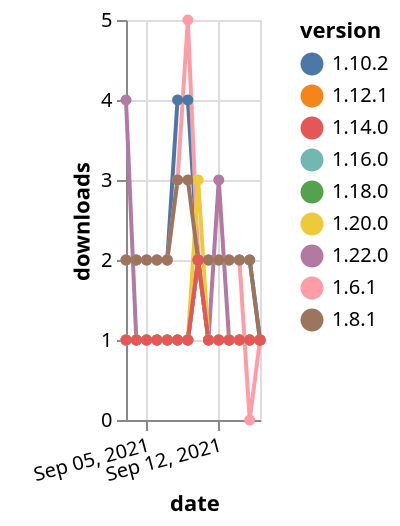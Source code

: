 {"$schema": "https://vega.github.io/schema/vega-lite/v5.json", "description": "A simple bar chart with embedded data.", "data": {"values": [{"date": "2021-09-03", "total": 2507, "delta": 2, "version": "1.10.2"}, {"date": "2021-09-04", "total": 2509, "delta": 2, "version": "1.10.2"}, {"date": "2021-09-05", "total": 2511, "delta": 2, "version": "1.10.2"}, {"date": "2021-09-06", "total": 2513, "delta": 2, "version": "1.10.2"}, {"date": "2021-09-07", "total": 2515, "delta": 2, "version": "1.10.2"}, {"date": "2021-09-08", "total": 2519, "delta": 4, "version": "1.10.2"}, {"date": "2021-09-09", "total": 2523, "delta": 4, "version": "1.10.2"}, {"date": "2021-09-10", "total": 2525, "delta": 2, "version": "1.10.2"}, {"date": "2021-09-11", "total": 2527, "delta": 2, "version": "1.10.2"}, {"date": "2021-09-12", "total": 2529, "delta": 2, "version": "1.10.2"}, {"date": "2021-09-13", "total": 2531, "delta": 2, "version": "1.10.2"}, {"date": "2021-09-14", "total": 2533, "delta": 2, "version": "1.10.2"}, {"date": "2021-09-15", "total": 2535, "delta": 2, "version": "1.10.2"}, {"date": "2021-09-16", "total": 2536, "delta": 1, "version": "1.10.2"}, {"date": "2021-09-03", "total": 169, "delta": 1, "version": "1.18.0"}, {"date": "2021-09-04", "total": 170, "delta": 1, "version": "1.18.0"}, {"date": "2021-09-05", "total": 171, "delta": 1, "version": "1.18.0"}, {"date": "2021-09-06", "total": 172, "delta": 1, "version": "1.18.0"}, {"date": "2021-09-07", "total": 173, "delta": 1, "version": "1.18.0"}, {"date": "2021-09-08", "total": 174, "delta": 1, "version": "1.18.0"}, {"date": "2021-09-09", "total": 175, "delta": 1, "version": "1.18.0"}, {"date": "2021-09-10", "total": 177, "delta": 2, "version": "1.18.0"}, {"date": "2021-09-11", "total": 178, "delta": 1, "version": "1.18.0"}, {"date": "2021-09-12", "total": 179, "delta": 1, "version": "1.18.0"}, {"date": "2021-09-13", "total": 180, "delta": 1, "version": "1.18.0"}, {"date": "2021-09-14", "total": 181, "delta": 1, "version": "1.18.0"}, {"date": "2021-09-15", "total": 182, "delta": 1, "version": "1.18.0"}, {"date": "2021-09-16", "total": 183, "delta": 1, "version": "1.18.0"}, {"date": "2021-09-03", "total": 3068, "delta": 2, "version": "1.6.1"}, {"date": "2021-09-04", "total": 3070, "delta": 2, "version": "1.6.1"}, {"date": "2021-09-05", "total": 3072, "delta": 2, "version": "1.6.1"}, {"date": "2021-09-06", "total": 3074, "delta": 2, "version": "1.6.1"}, {"date": "2021-09-07", "total": 3076, "delta": 2, "version": "1.6.1"}, {"date": "2021-09-08", "total": 3079, "delta": 3, "version": "1.6.1"}, {"date": "2021-09-09", "total": 3084, "delta": 5, "version": "1.6.1"}, {"date": "2021-09-10", "total": 3086, "delta": 2, "version": "1.6.1"}, {"date": "2021-09-11", "total": 3088, "delta": 2, "version": "1.6.1"}, {"date": "2021-09-12", "total": 3090, "delta": 2, "version": "1.6.1"}, {"date": "2021-09-13", "total": 3092, "delta": 2, "version": "1.6.1"}, {"date": "2021-09-14", "total": 3094, "delta": 2, "version": "1.6.1"}, {"date": "2021-09-15", "total": 3094, "delta": 0, "version": "1.6.1"}, {"date": "2021-09-16", "total": 3095, "delta": 1, "version": "1.6.1"}, {"date": "2021-09-03", "total": 131, "delta": 4, "version": "1.22.0"}, {"date": "2021-09-04", "total": 132, "delta": 1, "version": "1.22.0"}, {"date": "2021-09-05", "total": 133, "delta": 1, "version": "1.22.0"}, {"date": "2021-09-06", "total": 134, "delta": 1, "version": "1.22.0"}, {"date": "2021-09-07", "total": 135, "delta": 1, "version": "1.22.0"}, {"date": "2021-09-08", "total": 136, "delta": 1, "version": "1.22.0"}, {"date": "2021-09-09", "total": 137, "delta": 1, "version": "1.22.0"}, {"date": "2021-09-10", "total": 139, "delta": 2, "version": "1.22.0"}, {"date": "2021-09-11", "total": 140, "delta": 1, "version": "1.22.0"}, {"date": "2021-09-12", "total": 143, "delta": 3, "version": "1.22.0"}, {"date": "2021-09-13", "total": 144, "delta": 1, "version": "1.22.0"}, {"date": "2021-09-14", "total": 145, "delta": 1, "version": "1.22.0"}, {"date": "2021-09-15", "total": 146, "delta": 1, "version": "1.22.0"}, {"date": "2021-09-16", "total": 147, "delta": 1, "version": "1.22.0"}, {"date": "2021-09-03", "total": 245, "delta": 1, "version": "1.12.1"}, {"date": "2021-09-04", "total": 246, "delta": 1, "version": "1.12.1"}, {"date": "2021-09-05", "total": 247, "delta": 1, "version": "1.12.1"}, {"date": "2021-09-06", "total": 248, "delta": 1, "version": "1.12.1"}, {"date": "2021-09-07", "total": 249, "delta": 1, "version": "1.12.1"}, {"date": "2021-09-08", "total": 250, "delta": 1, "version": "1.12.1"}, {"date": "2021-09-09", "total": 251, "delta": 1, "version": "1.12.1"}, {"date": "2021-09-10", "total": 253, "delta": 2, "version": "1.12.1"}, {"date": "2021-09-11", "total": 254, "delta": 1, "version": "1.12.1"}, {"date": "2021-09-12", "total": 255, "delta": 1, "version": "1.12.1"}, {"date": "2021-09-13", "total": 256, "delta": 1, "version": "1.12.1"}, {"date": "2021-09-14", "total": 257, "delta": 1, "version": "1.12.1"}, {"date": "2021-09-15", "total": 258, "delta": 1, "version": "1.12.1"}, {"date": "2021-09-16", "total": 259, "delta": 1, "version": "1.12.1"}, {"date": "2021-09-03", "total": 202, "delta": 1, "version": "1.20.0"}, {"date": "2021-09-04", "total": 203, "delta": 1, "version": "1.20.0"}, {"date": "2021-09-05", "total": 204, "delta": 1, "version": "1.20.0"}, {"date": "2021-09-06", "total": 205, "delta": 1, "version": "1.20.0"}, {"date": "2021-09-07", "total": 206, "delta": 1, "version": "1.20.0"}, {"date": "2021-09-08", "total": 207, "delta": 1, "version": "1.20.0"}, {"date": "2021-09-09", "total": 208, "delta": 1, "version": "1.20.0"}, {"date": "2021-09-10", "total": 211, "delta": 3, "version": "1.20.0"}, {"date": "2021-09-11", "total": 212, "delta": 1, "version": "1.20.0"}, {"date": "2021-09-12", "total": 213, "delta": 1, "version": "1.20.0"}, {"date": "2021-09-13", "total": 214, "delta": 1, "version": "1.20.0"}, {"date": "2021-09-14", "total": 215, "delta": 1, "version": "1.20.0"}, {"date": "2021-09-15", "total": 216, "delta": 1, "version": "1.20.0"}, {"date": "2021-09-16", "total": 217, "delta": 1, "version": "1.20.0"}, {"date": "2021-09-03", "total": 350, "delta": 1, "version": "1.16.0"}, {"date": "2021-09-04", "total": 351, "delta": 1, "version": "1.16.0"}, {"date": "2021-09-05", "total": 352, "delta": 1, "version": "1.16.0"}, {"date": "2021-09-06", "total": 353, "delta": 1, "version": "1.16.0"}, {"date": "2021-09-07", "total": 354, "delta": 1, "version": "1.16.0"}, {"date": "2021-09-08", "total": 355, "delta": 1, "version": "1.16.0"}, {"date": "2021-09-09", "total": 356, "delta": 1, "version": "1.16.0"}, {"date": "2021-09-10", "total": 358, "delta": 2, "version": "1.16.0"}, {"date": "2021-09-11", "total": 359, "delta": 1, "version": "1.16.0"}, {"date": "2021-09-12", "total": 360, "delta": 1, "version": "1.16.0"}, {"date": "2021-09-13", "total": 361, "delta": 1, "version": "1.16.0"}, {"date": "2021-09-14", "total": 362, "delta": 1, "version": "1.16.0"}, {"date": "2021-09-15", "total": 363, "delta": 1, "version": "1.16.0"}, {"date": "2021-09-16", "total": 364, "delta": 1, "version": "1.16.0"}, {"date": "2021-09-03", "total": 2642, "delta": 2, "version": "1.8.1"}, {"date": "2021-09-04", "total": 2644, "delta": 2, "version": "1.8.1"}, {"date": "2021-09-05", "total": 2646, "delta": 2, "version": "1.8.1"}, {"date": "2021-09-06", "total": 2648, "delta": 2, "version": "1.8.1"}, {"date": "2021-09-07", "total": 2650, "delta": 2, "version": "1.8.1"}, {"date": "2021-09-08", "total": 2653, "delta": 3, "version": "1.8.1"}, {"date": "2021-09-09", "total": 2656, "delta": 3, "version": "1.8.1"}, {"date": "2021-09-10", "total": 2658, "delta": 2, "version": "1.8.1"}, {"date": "2021-09-11", "total": 2660, "delta": 2, "version": "1.8.1"}, {"date": "2021-09-12", "total": 2662, "delta": 2, "version": "1.8.1"}, {"date": "2021-09-13", "total": 2664, "delta": 2, "version": "1.8.1"}, {"date": "2021-09-14", "total": 2666, "delta": 2, "version": "1.8.1"}, {"date": "2021-09-15", "total": 2668, "delta": 2, "version": "1.8.1"}, {"date": "2021-09-16", "total": 2669, "delta": 1, "version": "1.8.1"}, {"date": "2021-09-03", "total": 201, "delta": 1, "version": "1.14.0"}, {"date": "2021-09-04", "total": 202, "delta": 1, "version": "1.14.0"}, {"date": "2021-09-05", "total": 203, "delta": 1, "version": "1.14.0"}, {"date": "2021-09-06", "total": 204, "delta": 1, "version": "1.14.0"}, {"date": "2021-09-07", "total": 205, "delta": 1, "version": "1.14.0"}, {"date": "2021-09-08", "total": 206, "delta": 1, "version": "1.14.0"}, {"date": "2021-09-09", "total": 207, "delta": 1, "version": "1.14.0"}, {"date": "2021-09-10", "total": 209, "delta": 2, "version": "1.14.0"}, {"date": "2021-09-11", "total": 210, "delta": 1, "version": "1.14.0"}, {"date": "2021-09-12", "total": 211, "delta": 1, "version": "1.14.0"}, {"date": "2021-09-13", "total": 212, "delta": 1, "version": "1.14.0"}, {"date": "2021-09-14", "total": 213, "delta": 1, "version": "1.14.0"}, {"date": "2021-09-15", "total": 214, "delta": 1, "version": "1.14.0"}, {"date": "2021-09-16", "total": 215, "delta": 1, "version": "1.14.0"}]}, "width": "container", "mark": {"type": "line", "point": {"filled": true}}, "encoding": {"x": {"field": "date", "type": "temporal", "timeUnit": "yearmonthdate", "title": "date", "axis": {"labelAngle": -15}}, "y": {"field": "delta", "type": "quantitative", "title": "downloads"}, "color": {"field": "version", "type": "nominal"}, "tooltip": {"field": "delta"}}}